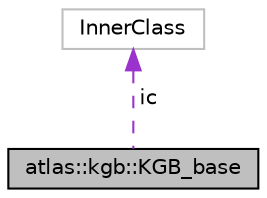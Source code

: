 digraph "atlas::kgb::KGB_base"
{
  edge [fontname="Helvetica",fontsize="10",labelfontname="Helvetica",labelfontsize="10"];
  node [fontname="Helvetica",fontsize="10",shape=record];
  Node1 [label="atlas::kgb::KGB_base",height=0.2,width=0.4,color="black", fillcolor="grey75", style="filled", fontcolor="black"];
  Node2 -> Node1 [dir="back",color="darkorchid3",fontsize="10",style="dashed",label=" ic" ,fontname="Helvetica"];
  Node2 [label="InnerClass",height=0.2,width=0.4,color="grey75", fillcolor="white", style="filled"];
}
